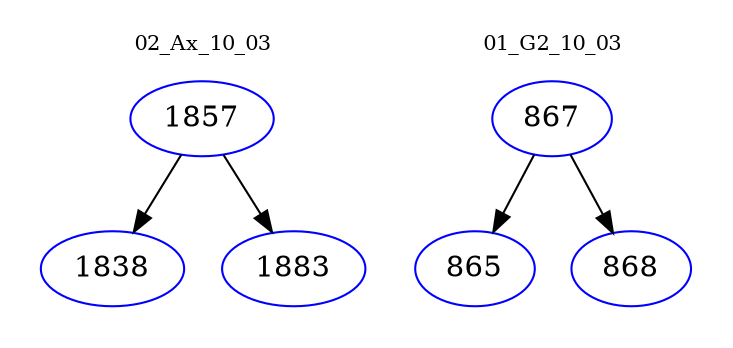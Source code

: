 digraph{
subgraph cluster_0 {
color = white
label = "02_Ax_10_03";
fontsize=10;
T0_1857 [label="1857", color="blue"]
T0_1857 -> T0_1838 [color="black"]
T0_1838 [label="1838", color="blue"]
T0_1857 -> T0_1883 [color="black"]
T0_1883 [label="1883", color="blue"]
}
subgraph cluster_1 {
color = white
label = "01_G2_10_03";
fontsize=10;
T1_867 [label="867", color="blue"]
T1_867 -> T1_865 [color="black"]
T1_865 [label="865", color="blue"]
T1_867 -> T1_868 [color="black"]
T1_868 [label="868", color="blue"]
}
}
